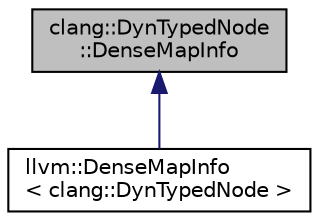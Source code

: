 digraph "clang::DynTypedNode::DenseMapInfo"
{
 // LATEX_PDF_SIZE
  bgcolor="transparent";
  edge [fontname="Helvetica",fontsize="10",labelfontname="Helvetica",labelfontsize="10"];
  node [fontname="Helvetica",fontsize="10",shape=record];
  Node1 [label="clang::DynTypedNode\l::DenseMapInfo",height=0.2,width=0.4,color="black", fillcolor="grey75", style="filled", fontcolor="black",tooltip="Hooks for using DynTypedNode as a key in a DenseMap."];
  Node1 -> Node2 [dir="back",color="midnightblue",fontsize="10",style="solid",fontname="Helvetica"];
  Node2 [label="llvm::DenseMapInfo\l\< clang::DynTypedNode \>",height=0.2,width=0.4,color="black",URL="$structllvm_1_1DenseMapInfo_3_01clang_1_1DynTypedNode_01_4.html",tooltip=" "];
}
